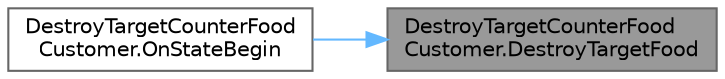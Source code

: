 digraph "DestroyTargetCounterFoodCustomer.DestroyTargetFood"
{
 // LATEX_PDF_SIZE
  bgcolor="transparent";
  edge [fontname=Helvetica,fontsize=10,labelfontname=Helvetica,labelfontsize=10];
  node [fontname=Helvetica,fontsize=10,shape=box,height=0.2,width=0.4];
  rankdir="RL";
  Node1 [id="Node000001",label="DestroyTargetCounterFood\lCustomer.DestroyTargetFood",height=0.2,width=0.4,color="gray40", fillcolor="grey60", style="filled", fontcolor="black",tooltip="ターゲットの料理インスタンスを削除する"];
  Node1 -> Node2 [id="edge1_Node000001_Node000002",dir="back",color="steelblue1",style="solid",tooltip=" "];
  Node2 [id="Node000002",label="DestroyTargetCounterFood\lCustomer.OnStateBegin",height=0.2,width=0.4,color="grey40", fillcolor="white", style="filled",URL="$class_destroy_target_counter_food_customer.html#a774b317a0bf5afe10035966f76bad5ee",tooltip=" "];
}
